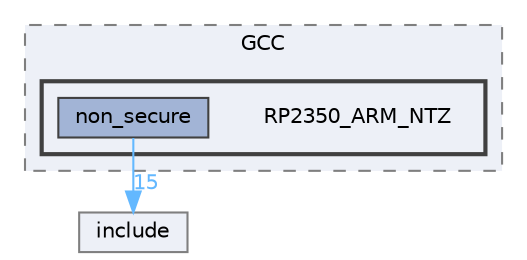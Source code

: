 digraph "D:/Projects/Raspberrypi_pico/pico_freertos_final/freertos_pico2/pico_freertos/FreeRTOS-Kernel/portable/ThirdParty/GCC/RP2350_ARM_NTZ"
{
 // LATEX_PDF_SIZE
  bgcolor="transparent";
  edge [fontname=Helvetica,fontsize=10,labelfontname=Helvetica,labelfontsize=10];
  node [fontname=Helvetica,fontsize=10,shape=box,height=0.2,width=0.4];
  compound=true
  subgraph clusterdir_9795ec736e46946241a3350cc6bff278 {
    graph [ bgcolor="#edf0f7", pencolor="grey50", label="GCC", fontname=Helvetica,fontsize=10 style="filled,dashed", URL="dir_9795ec736e46946241a3350cc6bff278.html",tooltip=""]
  subgraph clusterdir_e819df617f70b277d5a14ea2383a3f05 {
    graph [ bgcolor="#edf0f7", pencolor="grey25", label="", fontname=Helvetica,fontsize=10 style="filled,bold", URL="dir_e819df617f70b277d5a14ea2383a3f05.html",tooltip=""]
    dir_e819df617f70b277d5a14ea2383a3f05 [shape=plaintext, label="RP2350_ARM_NTZ"];
  dir_2083a4c550f343d638fd957a56a8dc1e [label="non_secure", fillcolor="#a2b4d6", color="grey25", style="filled", URL="dir_2083a4c550f343d638fd957a56a8dc1e.html",tooltip=""];
  }
  }
  dir_c69ece34c3f150cb2c6f1098178b172a [label="include", fillcolor="#edf0f7", color="grey50", style="filled", URL="dir_c69ece34c3f150cb2c6f1098178b172a.html",tooltip=""];
  dir_2083a4c550f343d638fd957a56a8dc1e->dir_c69ece34c3f150cb2c6f1098178b172a [headlabel="15", labeldistance=1.5 headhref="dir_000170_000125.html" href="dir_000170_000125.html" color="steelblue1" fontcolor="steelblue1"];
}
